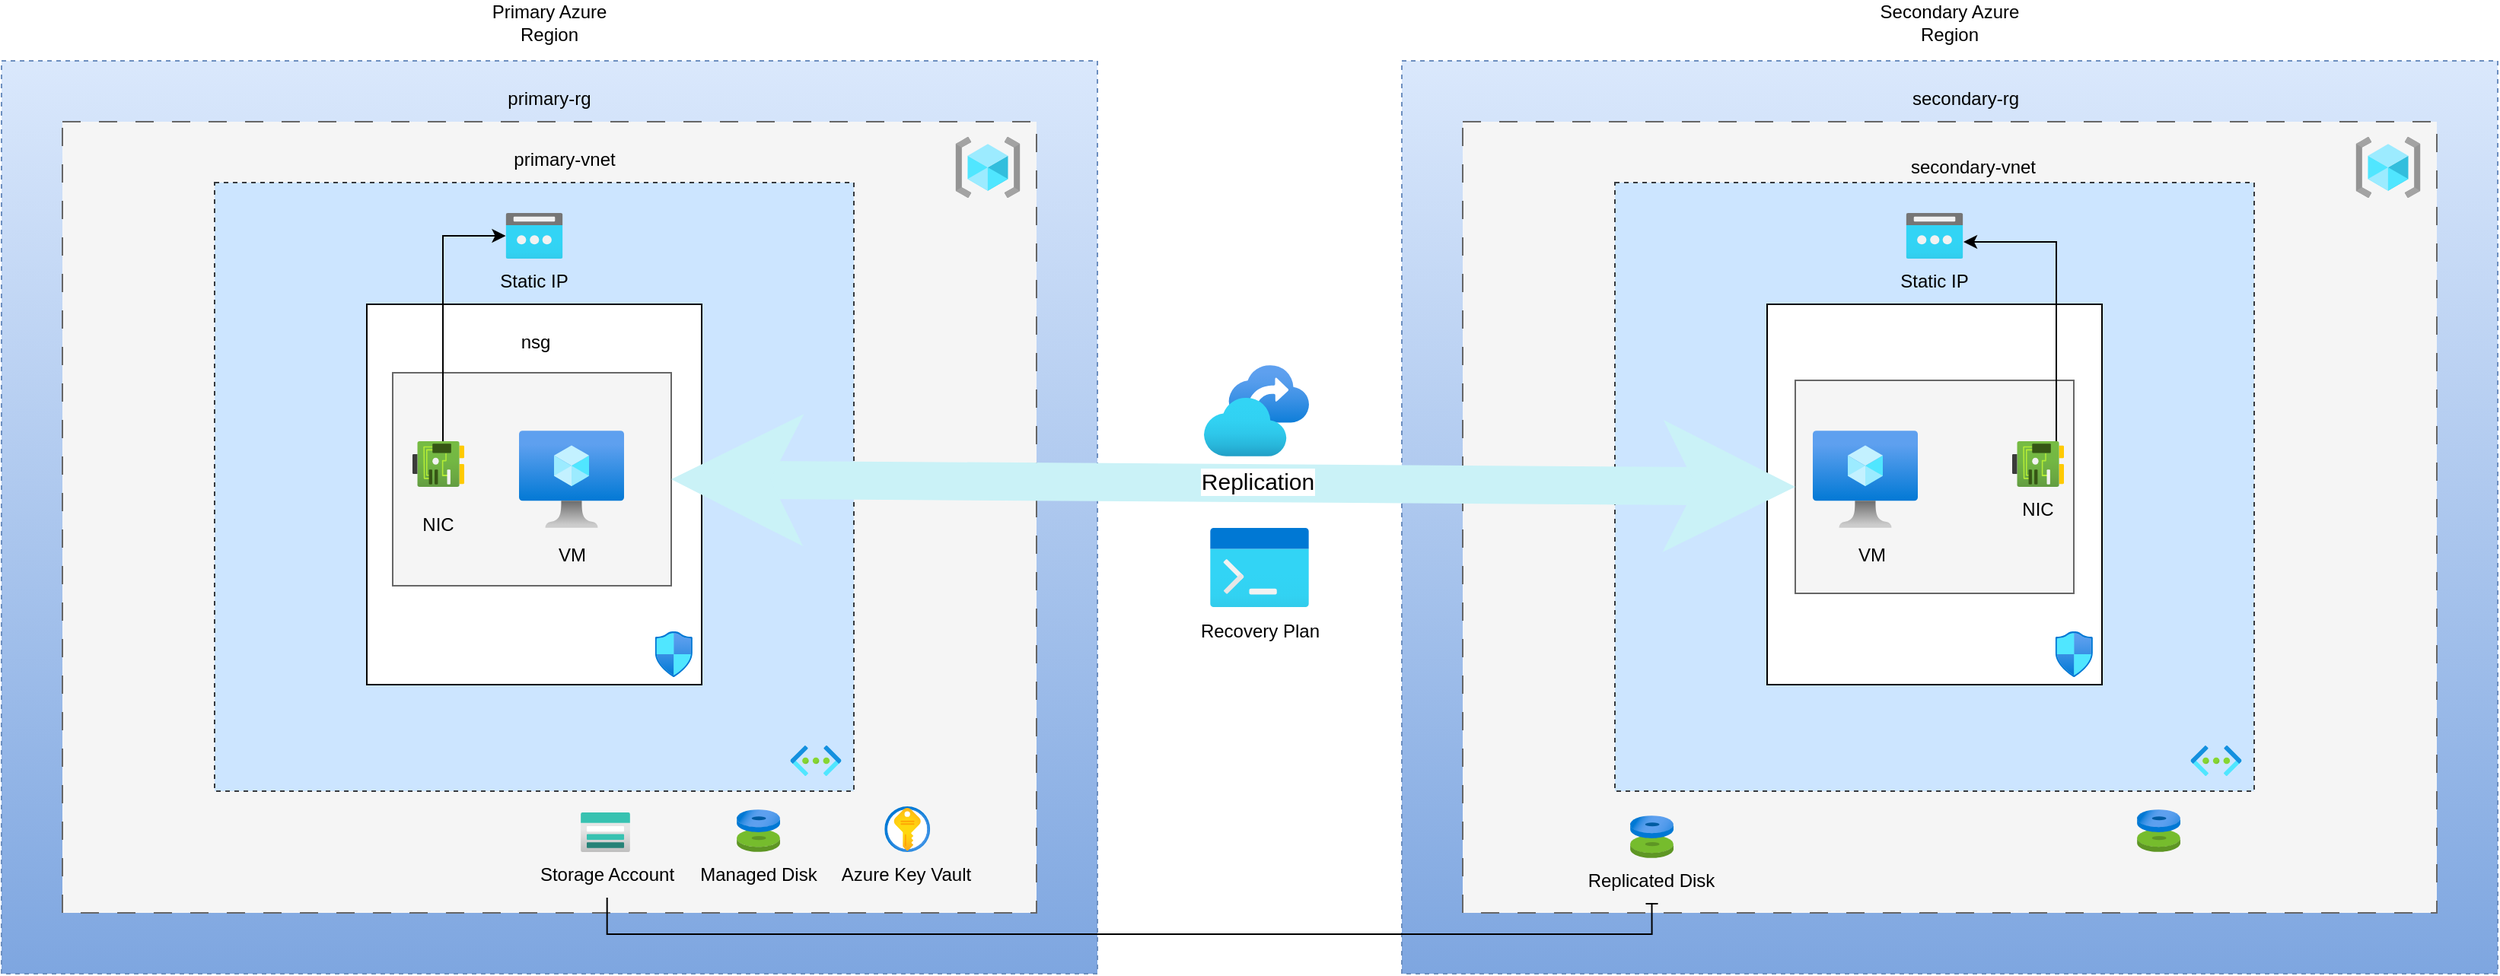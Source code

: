 <mxfile version="22.1.21" type="github">
  <diagram name="Page-1" id="_9JBRErwoKy8lniNwVx0">
    <mxGraphModel dx="2236" dy="800" grid="1" gridSize="10" guides="1" tooltips="1" connect="1" arrows="1" fold="1" page="1" pageScale="1" pageWidth="850" pageHeight="1100" math="0" shadow="0">
      <root>
        <mxCell id="0" />
        <mxCell id="1" parent="0" />
        <mxCell id="TLlCiTiMPOWScbzH-LIN-15" value="" style="rounded=0;whiteSpace=wrap;html=1;dashed=1;fillColor=#dae8fc;strokeColor=#6c8ebf;gradientColor=#7ea6e0;" vertex="1" parent="1">
          <mxGeometry x="-80" y="160" width="720" height="600" as="geometry" />
        </mxCell>
        <mxCell id="TLlCiTiMPOWScbzH-LIN-1" value="" style="rounded=0;whiteSpace=wrap;html=1;fillColor=#f5f5f5;fontColor=#333333;strokeColor=#666666;dashed=1;dashPattern=12 12;" vertex="1" parent="1">
          <mxGeometry x="-40" y="200" width="640" height="520" as="geometry" />
        </mxCell>
        <mxCell id="TLlCiTiMPOWScbzH-LIN-2" value="" style="rounded=0;whiteSpace=wrap;html=1;fillColor=#cce5ff;strokeColor=#36393d;dashed=1;" vertex="1" parent="1">
          <mxGeometry x="60" y="240" width="420" height="400" as="geometry" />
        </mxCell>
        <mxCell id="TLlCiTiMPOWScbzH-LIN-3" value="" style="rounded=0;whiteSpace=wrap;html=1;" vertex="1" parent="1">
          <mxGeometry x="160" y="320" width="220" height="250" as="geometry" />
        </mxCell>
        <mxCell id="TLlCiTiMPOWScbzH-LIN-5" value="nsg" style="text;html=1;strokeColor=none;fillColor=none;align=center;verticalAlign=middle;whiteSpace=wrap;rounded=0;" vertex="1" parent="1">
          <mxGeometry x="240.5" y="330" width="60" height="30" as="geometry" />
        </mxCell>
        <mxCell id="TLlCiTiMPOWScbzH-LIN-6" value="primary-rg" style="text;html=1;strokeColor=none;fillColor=none;align=center;verticalAlign=middle;whiteSpace=wrap;rounded=0;" vertex="1" parent="1">
          <mxGeometry x="250" y="170" width="60" height="30" as="geometry" />
        </mxCell>
        <mxCell id="TLlCiTiMPOWScbzH-LIN-8" value="" style="image;aspect=fixed;html=1;points=[];align=center;fontSize=12;image=img/lib/azure2/networking/Virtual_Networks.svg;" vertex="1" parent="1">
          <mxGeometry x="438.25" y="610" width="33.5" height="20" as="geometry" />
        </mxCell>
        <mxCell id="TLlCiTiMPOWScbzH-LIN-9" value="" style="image;aspect=fixed;html=1;points=[];align=center;fontSize=12;image=img/lib/azure2/storage/Storage_Accounts.svg;" vertex="1" parent="1">
          <mxGeometry x="300.5" y="654" width="32.5" height="26" as="geometry" />
        </mxCell>
        <mxCell id="TLlCiTiMPOWScbzH-LIN-11" value="" style="image;aspect=fixed;html=1;points=[];align=center;fontSize=12;image=img/lib/azure2/compute/Disks.svg;" vertex="1" parent="1">
          <mxGeometry x="403" y="652" width="28.5" height="28" as="geometry" />
        </mxCell>
        <mxCell id="TLlCiTiMPOWScbzH-LIN-12" value="" style="image;aspect=fixed;html=1;points=[];align=center;fontSize=12;image=img/lib/azure2/security/Key_Vaults.svg;" vertex="1" parent="1">
          <mxGeometry x="500.11" y="650" width="30" height="30" as="geometry" />
        </mxCell>
        <mxCell id="TLlCiTiMPOWScbzH-LIN-14" value="" style="image;aspect=fixed;html=1;points=[];align=center;fontSize=12;image=img/lib/azure2/networking/Public_IP_Addresses.svg;" vertex="1" parent="1">
          <mxGeometry x="251.25" y="260" width="37.5" height="30" as="geometry" />
        </mxCell>
        <mxCell id="TLlCiTiMPOWScbzH-LIN-16" value="" style="image;aspect=fixed;html=1;points=[];align=center;fontSize=12;image=img/lib/azure2/networking/Network_Security_Groups.svg;" vertex="1" parent="1">
          <mxGeometry x="349.29" y="535" width="24.71" height="30" as="geometry" />
        </mxCell>
        <mxCell id="TLlCiTiMPOWScbzH-LIN-17" value="" style="image;aspect=fixed;html=1;points=[];align=center;fontSize=12;image=img/lib/azure2/general/Resource_Groups.svg;" vertex="1" parent="1">
          <mxGeometry x="546.75" y="210" width="42.5" height="40" as="geometry" />
        </mxCell>
        <mxCell id="TLlCiTiMPOWScbzH-LIN-18" value="Primary Azure Region" style="text;html=1;strokeColor=none;fillColor=none;align=center;verticalAlign=middle;whiteSpace=wrap;rounded=0;" vertex="1" parent="1">
          <mxGeometry x="220.88" y="120" width="118.25" height="30" as="geometry" />
        </mxCell>
        <mxCell id="TLlCiTiMPOWScbzH-LIN-19" value="primary-vnet" style="text;html=1;strokeColor=none;fillColor=none;align=center;verticalAlign=middle;whiteSpace=wrap;rounded=0;" vertex="1" parent="1">
          <mxGeometry x="250" y="210" width="80" height="30" as="geometry" />
        </mxCell>
        <mxCell id="TLlCiTiMPOWScbzH-LIN-22" value="Static IP" style="text;html=1;strokeColor=none;fillColor=none;align=center;verticalAlign=middle;whiteSpace=wrap;rounded=0;" vertex="1" parent="1">
          <mxGeometry x="240" y="290" width="60" height="30" as="geometry" />
        </mxCell>
        <mxCell id="TLlCiTiMPOWScbzH-LIN-23" value="Storage Account" style="text;html=1;strokeColor=none;fillColor=none;align=center;verticalAlign=middle;whiteSpace=wrap;rounded=0;" vertex="1" parent="1">
          <mxGeometry x="270.78" y="680" width="94.13" height="30" as="geometry" />
        </mxCell>
        <mxCell id="TLlCiTiMPOWScbzH-LIN-24" value="Managed Disk" style="text;html=1;strokeColor=none;fillColor=none;align=center;verticalAlign=middle;whiteSpace=wrap;rounded=0;" vertex="1" parent="1">
          <mxGeometry x="374.75" y="680" width="85" height="30" as="geometry" />
        </mxCell>
        <mxCell id="TLlCiTiMPOWScbzH-LIN-26" value="Azure Key Vault" style="text;html=1;strokeColor=none;fillColor=none;align=center;verticalAlign=middle;whiteSpace=wrap;rounded=0;" vertex="1" parent="1">
          <mxGeometry x="466.49" y="680" width="97.25" height="30" as="geometry" />
        </mxCell>
        <mxCell id="TLlCiTiMPOWScbzH-LIN-27" value="" style="rounded=0;whiteSpace=wrap;html=1;dashed=1;fillColor=#dae8fc;strokeColor=#6c8ebf;gradientColor=#7ea6e0;" vertex="1" parent="1">
          <mxGeometry x="840" y="160" width="720" height="600" as="geometry" />
        </mxCell>
        <mxCell id="TLlCiTiMPOWScbzH-LIN-28" value="" style="rounded=0;whiteSpace=wrap;html=1;fillColor=#f5f5f5;fontColor=#333333;strokeColor=#666666;dashed=1;dashPattern=12 12;" vertex="1" parent="1">
          <mxGeometry x="880" y="200" width="640" height="520" as="geometry" />
        </mxCell>
        <mxCell id="TLlCiTiMPOWScbzH-LIN-29" value="" style="rounded=0;whiteSpace=wrap;html=1;fillColor=#cce5ff;strokeColor=#36393d;dashed=1;" vertex="1" parent="1">
          <mxGeometry x="980" y="240" width="420" height="400" as="geometry" />
        </mxCell>
        <mxCell id="TLlCiTiMPOWScbzH-LIN-30" value="" style="rounded=0;whiteSpace=wrap;html=1;" vertex="1" parent="1">
          <mxGeometry x="1080" y="320" width="220" height="250" as="geometry" />
        </mxCell>
        <mxCell id="TLlCiTiMPOWScbzH-LIN-32" value="" style="image;aspect=fixed;html=1;points=[];align=center;fontSize=12;image=img/lib/azure2/networking/Virtual_Networks.svg;" vertex="1" parent="1">
          <mxGeometry x="1358.25" y="610" width="33.5" height="20" as="geometry" />
        </mxCell>
        <mxCell id="TLlCiTiMPOWScbzH-LIN-33" value="" style="image;aspect=fixed;html=1;points=[];align=center;fontSize=12;image=img/lib/azure2/compute/Disks.svg;" vertex="1" parent="1">
          <mxGeometry x="1323" y="652" width="28.5" height="28" as="geometry" />
        </mxCell>
        <mxCell id="TLlCiTiMPOWScbzH-LIN-35" value="" style="image;aspect=fixed;html=1;points=[];align=center;fontSize=12;image=img/lib/azure2/networking/Public_IP_Addresses.svg;" vertex="1" parent="1">
          <mxGeometry x="1171.25" y="260" width="37.5" height="30" as="geometry" />
        </mxCell>
        <mxCell id="TLlCiTiMPOWScbzH-LIN-36" value="" style="image;aspect=fixed;html=1;points=[];align=center;fontSize=12;image=img/lib/azure2/networking/Network_Security_Groups.svg;" vertex="1" parent="1">
          <mxGeometry x="1269.29" y="535" width="24.71" height="30" as="geometry" />
        </mxCell>
        <mxCell id="TLlCiTiMPOWScbzH-LIN-37" value="" style="image;aspect=fixed;html=1;points=[];align=center;fontSize=12;image=img/lib/azure2/general/Resource_Groups.svg;" vertex="1" parent="1">
          <mxGeometry x="1466.75" y="210" width="42.5" height="40" as="geometry" />
        </mxCell>
        <mxCell id="TLlCiTiMPOWScbzH-LIN-38" value="Secondary Azure Region" style="text;html=1;strokeColor=none;fillColor=none;align=center;verticalAlign=middle;whiteSpace=wrap;rounded=0;" vertex="1" parent="1">
          <mxGeometry x="1140.88" y="120" width="118.25" height="30" as="geometry" />
        </mxCell>
        <mxCell id="TLlCiTiMPOWScbzH-LIN-44" value="" style="rounded=0;whiteSpace=wrap;html=1;fillColor=#f5f5f5;fontColor=#333333;strokeColor=#666666;" vertex="1" parent="1">
          <mxGeometry x="177" y="365" width="183" height="140" as="geometry" />
        </mxCell>
        <mxCell id="TLlCiTiMPOWScbzH-LIN-39" value="Static IP" style="text;html=1;strokeColor=none;fillColor=none;align=center;verticalAlign=middle;whiteSpace=wrap;rounded=0;" vertex="1" parent="1">
          <mxGeometry x="1160" y="290" width="60" height="30" as="geometry" />
        </mxCell>
        <mxCell id="TLlCiTiMPOWScbzH-LIN-42" value="" style="image;aspect=fixed;html=1;points=[];align=center;fontSize=12;image=img/lib/azure2/storage/Recovery_Services_Vaults.svg;" vertex="1" parent="1">
          <mxGeometry x="710" y="360" width="69" height="60" as="geometry" />
        </mxCell>
        <mxCell id="TLlCiTiMPOWScbzH-LIN-4" value="" style="image;aspect=fixed;html=1;points=[];align=center;fontSize=12;image=img/lib/azure2/compute/Virtual_Machine.svg;" vertex="1" parent="1">
          <mxGeometry x="260" y="403" width="69" height="64" as="geometry" />
        </mxCell>
        <mxCell id="TLlCiTiMPOWScbzH-LIN-55" style="edgeStyle=orthogonalEdgeStyle;rounded=0;orthogonalLoop=1;jettySize=auto;html=1;" edge="1" parent="1" source="TLlCiTiMPOWScbzH-LIN-13" target="TLlCiTiMPOWScbzH-LIN-14">
          <mxGeometry relative="1" as="geometry">
            <Array as="points">
              <mxPoint x="210" y="275" />
            </Array>
          </mxGeometry>
        </mxCell>
        <mxCell id="TLlCiTiMPOWScbzH-LIN-13" value="" style="image;aspect=fixed;html=1;points=[];align=center;fontSize=12;image=img/lib/azure2/networking/Network_Interfaces.svg;" vertex="1" parent="1">
          <mxGeometry x="190" y="410" width="34" height="30" as="geometry" />
        </mxCell>
        <mxCell id="TLlCiTiMPOWScbzH-LIN-21" value="VM" style="text;html=1;strokeColor=none;fillColor=none;align=center;verticalAlign=middle;whiteSpace=wrap;rounded=0;" vertex="1" parent="1">
          <mxGeometry x="264.5" y="470" width="60" height="30" as="geometry" />
        </mxCell>
        <mxCell id="TLlCiTiMPOWScbzH-LIN-20" value="NIC" style="text;html=1;strokeColor=none;fillColor=none;align=center;verticalAlign=middle;whiteSpace=wrap;rounded=0;" vertex="1" parent="1">
          <mxGeometry x="177" y="450" width="60" height="30" as="geometry" />
        </mxCell>
        <mxCell id="TLlCiTiMPOWScbzH-LIN-45" value="" style="rounded=0;whiteSpace=wrap;html=1;fillColor=#f5f5f5;fontColor=#333333;strokeColor=#666666;" vertex="1" parent="1">
          <mxGeometry x="1098.5" y="370" width="183" height="140" as="geometry" />
        </mxCell>
        <mxCell id="TLlCiTiMPOWScbzH-LIN-31" value="" style="image;aspect=fixed;html=1;points=[];align=center;fontSize=12;image=img/lib/azure2/compute/Virtual_Machine.svg;" vertex="1" parent="1">
          <mxGeometry x="1110" y="403" width="69" height="64" as="geometry" />
        </mxCell>
        <mxCell id="TLlCiTiMPOWScbzH-LIN-40" value="VM" style="text;html=1;strokeColor=none;fillColor=none;align=center;verticalAlign=middle;whiteSpace=wrap;rounded=0;" vertex="1" parent="1">
          <mxGeometry x="1119" y="470" width="60" height="30" as="geometry" />
        </mxCell>
        <mxCell id="TLlCiTiMPOWScbzH-LIN-41" value="NIC" style="text;html=1;strokeColor=none;fillColor=none;align=center;verticalAlign=middle;whiteSpace=wrap;rounded=0;" vertex="1" parent="1">
          <mxGeometry x="1228" y="440" width="60" height="30" as="geometry" />
        </mxCell>
        <mxCell id="TLlCiTiMPOWScbzH-LIN-34" value="" style="image;aspect=fixed;html=1;points=[];align=center;fontSize=12;image=img/lib/azure2/networking/Network_Interfaces.svg;" vertex="1" parent="1">
          <mxGeometry x="1241" y="410" width="34" height="30" as="geometry" />
        </mxCell>
        <mxCell id="TLlCiTiMPOWScbzH-LIN-46" value="" style="endArrow=classic;startArrow=classic;html=1;rounded=0;exitX=1;exitY=0.5;exitDx=0;exitDy=0;entryX=0;entryY=0.5;entryDx=0;entryDy=0;strokeWidth=25;strokeColor=#caf2f7;shadow=0;" edge="1" parent="1" source="TLlCiTiMPOWScbzH-LIN-44" target="TLlCiTiMPOWScbzH-LIN-45">
          <mxGeometry width="100" height="100" relative="1" as="geometry">
            <mxPoint x="550" y="490" as="sourcePoint" />
            <mxPoint x="650" y="390" as="targetPoint" />
          </mxGeometry>
        </mxCell>
        <mxCell id="TLlCiTiMPOWScbzH-LIN-47" value="&lt;font style=&quot;font-size: 15px;&quot;&gt;Replication&lt;/font&gt;" style="edgeLabel;html=1;align=center;verticalAlign=middle;resizable=0;points=[];" vertex="1" connectable="0" parent="TLlCiTiMPOWScbzH-LIN-46">
          <mxGeometry x="-0.014" y="-6" relative="1" as="geometry">
            <mxPoint x="21" y="-8" as="offset" />
          </mxGeometry>
        </mxCell>
        <mxCell id="TLlCiTiMPOWScbzH-LIN-48" value="" style="image;aspect=fixed;html=1;points=[];align=center;fontSize=12;image=img/lib/azure2/general/Dev_Console.svg;" vertex="1" parent="1">
          <mxGeometry x="714" y="467" width="65" height="52" as="geometry" />
        </mxCell>
        <mxCell id="TLlCiTiMPOWScbzH-LIN-49" value="Recovery Plan" style="text;html=1;strokeColor=none;fillColor=none;align=center;verticalAlign=middle;whiteSpace=wrap;rounded=0;" vertex="1" parent="1">
          <mxGeometry x="703.75" y="520" width="85.5" height="30" as="geometry" />
        </mxCell>
        <mxCell id="TLlCiTiMPOWScbzH-LIN-50" value="" style="image;aspect=fixed;html=1;points=[];align=center;fontSize=12;image=img/lib/azure2/compute/Disks.svg;" vertex="1" parent="1">
          <mxGeometry x="990" y="656" width="28.5" height="28" as="geometry" />
        </mxCell>
        <mxCell id="TLlCiTiMPOWScbzH-LIN-51" value="Replicated Disk" style="text;html=1;strokeColor=none;fillColor=none;align=center;verticalAlign=middle;whiteSpace=wrap;rounded=0;" vertex="1" parent="1">
          <mxGeometry x="935.13" y="684" width="138.25" height="30" as="geometry" />
        </mxCell>
        <mxCell id="TLlCiTiMPOWScbzH-LIN-52" value="secondary-rg" style="text;html=1;strokeColor=none;fillColor=none;align=center;verticalAlign=middle;whiteSpace=wrap;rounded=0;" vertex="1" parent="1">
          <mxGeometry x="1171.25" y="170" width="78.75" height="30" as="geometry" />
        </mxCell>
        <mxCell id="TLlCiTiMPOWScbzH-LIN-53" value="secondary-vnet" style="text;html=1;strokeColor=none;fillColor=none;align=center;verticalAlign=middle;whiteSpace=wrap;rounded=0;" vertex="1" parent="1">
          <mxGeometry x="1171.25" y="215" width="88.75" height="30" as="geometry" />
        </mxCell>
        <mxCell id="TLlCiTiMPOWScbzH-LIN-54" style="edgeStyle=orthogonalEdgeStyle;rounded=0;orthogonalLoop=1;jettySize=auto;html=1;entryX=0.5;entryY=1;entryDx=0;entryDy=0;endArrow=baseDash;endFill=0;" edge="1" parent="1" source="TLlCiTiMPOWScbzH-LIN-23" target="TLlCiTiMPOWScbzH-LIN-51">
          <mxGeometry relative="1" as="geometry">
            <Array as="points">
              <mxPoint x="318" y="734" />
              <mxPoint x="1004" y="734" />
            </Array>
          </mxGeometry>
        </mxCell>
        <mxCell id="TLlCiTiMPOWScbzH-LIN-56" style="edgeStyle=orthogonalEdgeStyle;rounded=0;orthogonalLoop=1;jettySize=auto;html=1;entryX=1.007;entryY=0.633;entryDx=0;entryDy=0;entryPerimeter=0;" edge="1" parent="1" source="TLlCiTiMPOWScbzH-LIN-34" target="TLlCiTiMPOWScbzH-LIN-35">
          <mxGeometry relative="1" as="geometry">
            <Array as="points">
              <mxPoint x="1270" y="279" />
            </Array>
          </mxGeometry>
        </mxCell>
      </root>
    </mxGraphModel>
  </diagram>
</mxfile>
